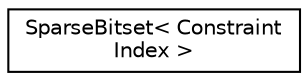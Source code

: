 digraph "Graphical Class Hierarchy"
{
 // LATEX_PDF_SIZE
  edge [fontname="Helvetica",fontsize="10",labelfontname="Helvetica",labelfontsize="10"];
  node [fontname="Helvetica",fontsize="10",shape=record];
  rankdir="LR";
  Node0 [label="SparseBitset\< Constraint\lIndex \>",height=0.2,width=0.4,color="black", fillcolor="white", style="filled",URL="$classoperations__research_1_1_sparse_bitset.html",tooltip=" "];
}
